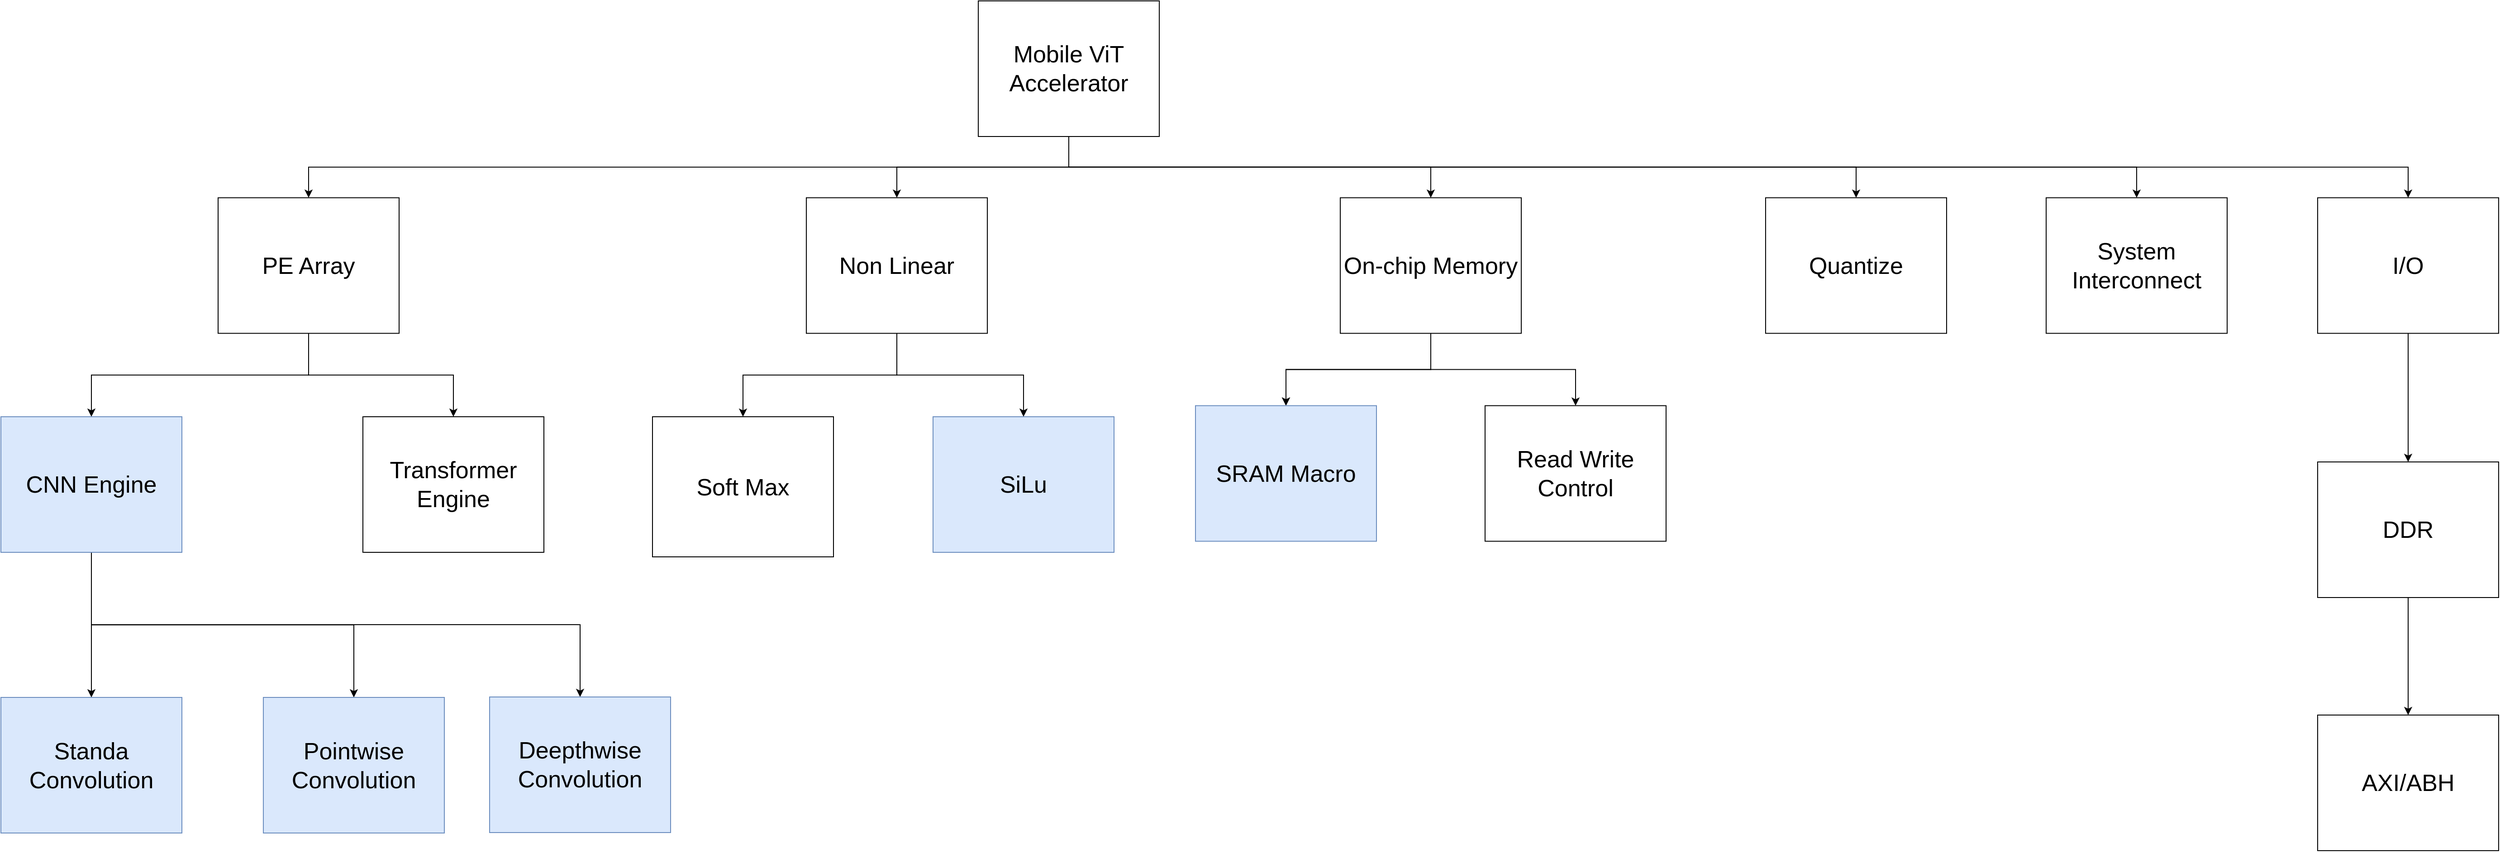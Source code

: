 <mxfile version="28.2.8">
  <diagram name="第 1 页" id="hLfTeOwj4Sykmo5FjS3Q">
    <mxGraphModel dx="4335" dy="1843" grid="1" gridSize="10" guides="1" tooltips="1" connect="1" arrows="1" fold="1" page="1" pageScale="1" pageWidth="827" pageHeight="1169" math="0" shadow="0">
      <root>
        <mxCell id="0" />
        <mxCell id="1" parent="0" />
        <mxCell id="aVBEE9bpNf6TRsQgYS8X-20" style="edgeStyle=orthogonalEdgeStyle;rounded=0;orthogonalLoop=1;jettySize=auto;html=1;exitX=0.5;exitY=1;exitDx=0;exitDy=0;entryX=0.5;entryY=0;entryDx=0;entryDy=0;fontSize=26;" parent="1" source="aVBEE9bpNf6TRsQgYS8X-1" target="aVBEE9bpNf6TRsQgYS8X-9" edge="1">
          <mxGeometry relative="1" as="geometry" />
        </mxCell>
        <mxCell id="aVBEE9bpNf6TRsQgYS8X-26" style="edgeStyle=orthogonalEdgeStyle;rounded=0;orthogonalLoop=1;jettySize=auto;html=1;exitX=0.5;exitY=1;exitDx=0;exitDy=0;entryX=0.5;entryY=0;entryDx=0;entryDy=0;fontSize=26;" parent="1" source="aVBEE9bpNf6TRsQgYS8X-1" target="aVBEE9bpNf6TRsQgYS8X-11" edge="1">
          <mxGeometry relative="1" as="geometry" />
        </mxCell>
        <mxCell id="aVBEE9bpNf6TRsQgYS8X-27" style="edgeStyle=orthogonalEdgeStyle;rounded=0;orthogonalLoop=1;jettySize=auto;html=1;exitX=0.5;exitY=1;exitDx=0;exitDy=0;entryX=0.5;entryY=0;entryDx=0;entryDy=0;fontSize=26;" parent="1" source="aVBEE9bpNf6TRsQgYS8X-1" target="aVBEE9bpNf6TRsQgYS8X-12" edge="1">
          <mxGeometry relative="1" as="geometry" />
        </mxCell>
        <mxCell id="aVBEE9bpNf6TRsQgYS8X-28" style="edgeStyle=orthogonalEdgeStyle;rounded=0;orthogonalLoop=1;jettySize=auto;html=1;exitX=0.5;exitY=1;exitDx=0;exitDy=0;entryX=0.5;entryY=0;entryDx=0;entryDy=0;fontSize=26;" parent="1" source="aVBEE9bpNf6TRsQgYS8X-1" target="aVBEE9bpNf6TRsQgYS8X-13" edge="1">
          <mxGeometry relative="1" as="geometry" />
        </mxCell>
        <mxCell id="aVBEE9bpNf6TRsQgYS8X-33" style="edgeStyle=orthogonalEdgeStyle;rounded=0;orthogonalLoop=1;jettySize=auto;html=1;exitX=0.5;exitY=1;exitDx=0;exitDy=0;fontSize=26;" parent="1" source="aVBEE9bpNf6TRsQgYS8X-1" target="aVBEE9bpNf6TRsQgYS8X-32" edge="1">
          <mxGeometry relative="1" as="geometry" />
        </mxCell>
        <mxCell id="q9mblhxkkSDkZDr7epoa-8" value="" style="edgeStyle=orthogonalEdgeStyle;rounded=0;orthogonalLoop=1;jettySize=auto;html=1;exitX=0.5;exitY=1;exitDx=0;exitDy=0;" edge="1" parent="1" source="aVBEE9bpNf6TRsQgYS8X-1" target="q9mblhxkkSDkZDr7epoa-7">
          <mxGeometry relative="1" as="geometry" />
        </mxCell>
        <mxCell id="aVBEE9bpNf6TRsQgYS8X-1" value="Mobile ViT  Accelerator" style="rounded=0;whiteSpace=wrap;html=1;fontSize=26;" parent="1" vertex="1">
          <mxGeometry x="970" width="200" height="150" as="geometry" />
        </mxCell>
        <mxCell id="aVBEE9bpNf6TRsQgYS8X-21" style="edgeStyle=orthogonalEdgeStyle;rounded=0;orthogonalLoop=1;jettySize=auto;html=1;exitX=0.5;exitY=1;exitDx=0;exitDy=0;entryX=0.5;entryY=0;entryDx=0;entryDy=0;fontSize=26;" parent="1" source="aVBEE9bpNf6TRsQgYS8X-9" target="aVBEE9bpNf6TRsQgYS8X-15" edge="1">
          <mxGeometry relative="1" as="geometry" />
        </mxCell>
        <mxCell id="aVBEE9bpNf6TRsQgYS8X-22" style="edgeStyle=orthogonalEdgeStyle;rounded=0;orthogonalLoop=1;jettySize=auto;html=1;exitX=0.5;exitY=1;exitDx=0;exitDy=0;entryX=0.5;entryY=0;entryDx=0;entryDy=0;fontSize=26;" parent="1" source="aVBEE9bpNf6TRsQgYS8X-9" target="aVBEE9bpNf6TRsQgYS8X-16" edge="1">
          <mxGeometry relative="1" as="geometry" />
        </mxCell>
        <mxCell id="aVBEE9bpNf6TRsQgYS8X-9" value="PE Array" style="rounded=0;whiteSpace=wrap;html=1;fontSize=26;" parent="1" vertex="1">
          <mxGeometry x="130" y="217.75" width="200" height="150" as="geometry" />
        </mxCell>
        <mxCell id="q9mblhxkkSDkZDr7epoa-2" value="" style="edgeStyle=orthogonalEdgeStyle;rounded=0;orthogonalLoop=1;jettySize=auto;html=1;" edge="1" parent="1" source="aVBEE9bpNf6TRsQgYS8X-11" target="q9mblhxkkSDkZDr7epoa-1">
          <mxGeometry relative="1" as="geometry" />
        </mxCell>
        <mxCell id="q9mblhxkkSDkZDr7epoa-3" value="" style="edgeStyle=orthogonalEdgeStyle;rounded=0;orthogonalLoop=1;jettySize=auto;html=1;" edge="1" parent="1" source="aVBEE9bpNf6TRsQgYS8X-11" target="q9mblhxkkSDkZDr7epoa-1">
          <mxGeometry relative="1" as="geometry" />
        </mxCell>
        <mxCell id="q9mblhxkkSDkZDr7epoa-5" value="" style="edgeStyle=orthogonalEdgeStyle;rounded=0;orthogonalLoop=1;jettySize=auto;html=1;" edge="1" parent="1" source="aVBEE9bpNf6TRsQgYS8X-11" target="q9mblhxkkSDkZDr7epoa-4">
          <mxGeometry relative="1" as="geometry" />
        </mxCell>
        <mxCell id="aVBEE9bpNf6TRsQgYS8X-11" value="On-chip Memory" style="rounded=0;whiteSpace=wrap;html=1;fontSize=26;" parent="1" vertex="1">
          <mxGeometry x="1370" y="217.75" width="200" height="150" as="geometry" />
        </mxCell>
        <mxCell id="aVBEE9bpNf6TRsQgYS8X-12" value="System Interconnect" style="rounded=0;whiteSpace=wrap;html=1;fontSize=26;" parent="1" vertex="1">
          <mxGeometry x="2150" y="217.75" width="200" height="150" as="geometry" />
        </mxCell>
        <mxCell id="aVBEE9bpNf6TRsQgYS8X-29" style="edgeStyle=orthogonalEdgeStyle;rounded=0;orthogonalLoop=1;jettySize=auto;html=1;exitX=0.5;exitY=1;exitDx=0;exitDy=0;entryX=0.5;entryY=0;entryDx=0;entryDy=0;fontSize=26;" parent="1" source="aVBEE9bpNf6TRsQgYS8X-13" target="aVBEE9bpNf6TRsQgYS8X-14" edge="1">
          <mxGeometry relative="1" as="geometry" />
        </mxCell>
        <mxCell id="aVBEE9bpNf6TRsQgYS8X-13" value="I/O" style="rounded=0;whiteSpace=wrap;html=1;fontSize=26;" parent="1" vertex="1">
          <mxGeometry x="2450" y="217.75" width="200" height="150" as="geometry" />
        </mxCell>
        <mxCell id="aVBEE9bpNf6TRsQgYS8X-31" style="edgeStyle=orthogonalEdgeStyle;rounded=0;orthogonalLoop=1;jettySize=auto;html=1;exitX=0.5;exitY=1;exitDx=0;exitDy=0;entryX=0.5;entryY=0;entryDx=0;entryDy=0;fontSize=26;" parent="1" source="aVBEE9bpNf6TRsQgYS8X-14" target="aVBEE9bpNf6TRsQgYS8X-30" edge="1">
          <mxGeometry relative="1" as="geometry" />
        </mxCell>
        <mxCell id="aVBEE9bpNf6TRsQgYS8X-14" value="DDR" style="rounded=0;whiteSpace=wrap;html=1;fontSize=26;" parent="1" vertex="1">
          <mxGeometry x="2450" y="510" width="200" height="150" as="geometry" />
        </mxCell>
        <mxCell id="aVBEE9bpNf6TRsQgYS8X-23" style="edgeStyle=orthogonalEdgeStyle;rounded=0;orthogonalLoop=1;jettySize=auto;html=1;exitX=0.5;exitY=1;exitDx=0;exitDy=0;fontSize=26;" parent="1" source="aVBEE9bpNf6TRsQgYS8X-15" target="aVBEE9bpNf6TRsQgYS8X-18" edge="1">
          <mxGeometry relative="1" as="geometry" />
        </mxCell>
        <mxCell id="aVBEE9bpNf6TRsQgYS8X-24" style="edgeStyle=orthogonalEdgeStyle;rounded=0;orthogonalLoop=1;jettySize=auto;html=1;exitX=0.5;exitY=1;exitDx=0;exitDy=0;entryX=0.5;entryY=0;entryDx=0;entryDy=0;fontSize=26;" parent="1" source="aVBEE9bpNf6TRsQgYS8X-15" target="aVBEE9bpNf6TRsQgYS8X-17" edge="1">
          <mxGeometry relative="1" as="geometry" />
        </mxCell>
        <mxCell id="aVBEE9bpNf6TRsQgYS8X-25" style="edgeStyle=orthogonalEdgeStyle;rounded=0;orthogonalLoop=1;jettySize=auto;html=1;exitX=0.5;exitY=1;exitDx=0;exitDy=0;entryX=0.5;entryY=0;entryDx=0;entryDy=0;fontSize=26;" parent="1" source="aVBEE9bpNf6TRsQgYS8X-15" target="aVBEE9bpNf6TRsQgYS8X-19" edge="1">
          <mxGeometry relative="1" as="geometry" />
        </mxCell>
        <mxCell id="aVBEE9bpNf6TRsQgYS8X-15" value="CNN Engine" style="rounded=0;whiteSpace=wrap;html=1;fontSize=26;fillColor=#dae8fc;strokeColor=#6c8ebf;" parent="1" vertex="1">
          <mxGeometry x="-110" y="460" width="200" height="150" as="geometry" />
        </mxCell>
        <mxCell id="aVBEE9bpNf6TRsQgYS8X-16" value="Transformer Engine" style="rounded=0;whiteSpace=wrap;html=1;fontSize=26;" parent="1" vertex="1">
          <mxGeometry x="290" y="460" width="200" height="150" as="geometry" />
        </mxCell>
        <mxCell id="aVBEE9bpNf6TRsQgYS8X-17" value="Standa Convolution" style="rounded=0;whiteSpace=wrap;html=1;fontSize=26;fillColor=#dae8fc;strokeColor=#6c8ebf;" parent="1" vertex="1">
          <mxGeometry x="-110" y="770.5" width="200" height="150" as="geometry" />
        </mxCell>
        <mxCell id="aVBEE9bpNf6TRsQgYS8X-18" value="Pointwise Convolution" style="rounded=0;whiteSpace=wrap;html=1;fontSize=26;fillColor=#dae8fc;strokeColor=#6c8ebf;" parent="1" vertex="1">
          <mxGeometry x="180" y="770.5" width="200" height="150" as="geometry" />
        </mxCell>
        <mxCell id="aVBEE9bpNf6TRsQgYS8X-19" value="Deepthwise Convolution" style="rounded=0;whiteSpace=wrap;html=1;fontSize=26;fillColor=#dae8fc;strokeColor=#6c8ebf;" parent="1" vertex="1">
          <mxGeometry x="430" y="770" width="200" height="150" as="geometry" />
        </mxCell>
        <mxCell id="aVBEE9bpNf6TRsQgYS8X-30" value="AXI/ABH" style="rounded=0;whiteSpace=wrap;html=1;fontSize=26;" parent="1" vertex="1">
          <mxGeometry x="2450" y="790" width="200" height="150" as="geometry" />
        </mxCell>
        <mxCell id="93jQmjVsMsozfCyopb2w-2" style="edgeStyle=orthogonalEdgeStyle;rounded=0;orthogonalLoop=1;jettySize=auto;html=1;exitX=0.5;exitY=1;exitDx=0;exitDy=0;entryX=0.5;entryY=0;entryDx=0;entryDy=0;" parent="1" source="aVBEE9bpNf6TRsQgYS8X-32" target="aVBEE9bpNf6TRsQgYS8X-34" edge="1">
          <mxGeometry relative="1" as="geometry" />
        </mxCell>
        <mxCell id="93jQmjVsMsozfCyopb2w-3" style="edgeStyle=orthogonalEdgeStyle;rounded=0;orthogonalLoop=1;jettySize=auto;html=1;exitX=0.5;exitY=1;exitDx=0;exitDy=0;entryX=0.5;entryY=0;entryDx=0;entryDy=0;" parent="1" source="aVBEE9bpNf6TRsQgYS8X-32" target="aVBEE9bpNf6TRsQgYS8X-36" edge="1">
          <mxGeometry relative="1" as="geometry" />
        </mxCell>
        <mxCell id="aVBEE9bpNf6TRsQgYS8X-32" value="Non Linear" style="rounded=0;whiteSpace=wrap;html=1;fontSize=26;" parent="1" vertex="1">
          <mxGeometry x="780" y="217.75" width="200" height="150" as="geometry" />
        </mxCell>
        <mxCell id="aVBEE9bpNf6TRsQgYS8X-34" value="Soft Max" style="rounded=0;whiteSpace=wrap;html=1;fontSize=26;" parent="1" vertex="1">
          <mxGeometry x="610" y="460" width="200" height="155" as="geometry" />
        </mxCell>
        <mxCell id="aVBEE9bpNf6TRsQgYS8X-36" value="SiLu" style="rounded=0;whiteSpace=wrap;html=1;fontSize=26;fillColor=#dae8fc;strokeColor=#6c8ebf;" parent="1" vertex="1">
          <mxGeometry x="920" y="460" width="200" height="150" as="geometry" />
        </mxCell>
        <mxCell id="q9mblhxkkSDkZDr7epoa-1" value="SRAM Macro" style="rounded=0;whiteSpace=wrap;html=1;fontSize=26;fillColor=#dae8fc;strokeColor=#6c8ebf;" vertex="1" parent="1">
          <mxGeometry x="1210" y="447.75" width="200" height="150" as="geometry" />
        </mxCell>
        <mxCell id="q9mblhxkkSDkZDr7epoa-4" value="Read Write&lt;br&gt;Control" style="rounded=0;whiteSpace=wrap;html=1;fontSize=26;" vertex="1" parent="1">
          <mxGeometry x="1530" y="447.75" width="200" height="150" as="geometry" />
        </mxCell>
        <mxCell id="q9mblhxkkSDkZDr7epoa-7" value="Quantize" style="rounded=0;whiteSpace=wrap;html=1;fontSize=26;" vertex="1" parent="1">
          <mxGeometry x="1840" y="217.75" width="200" height="150" as="geometry" />
        </mxCell>
      </root>
    </mxGraphModel>
  </diagram>
</mxfile>
